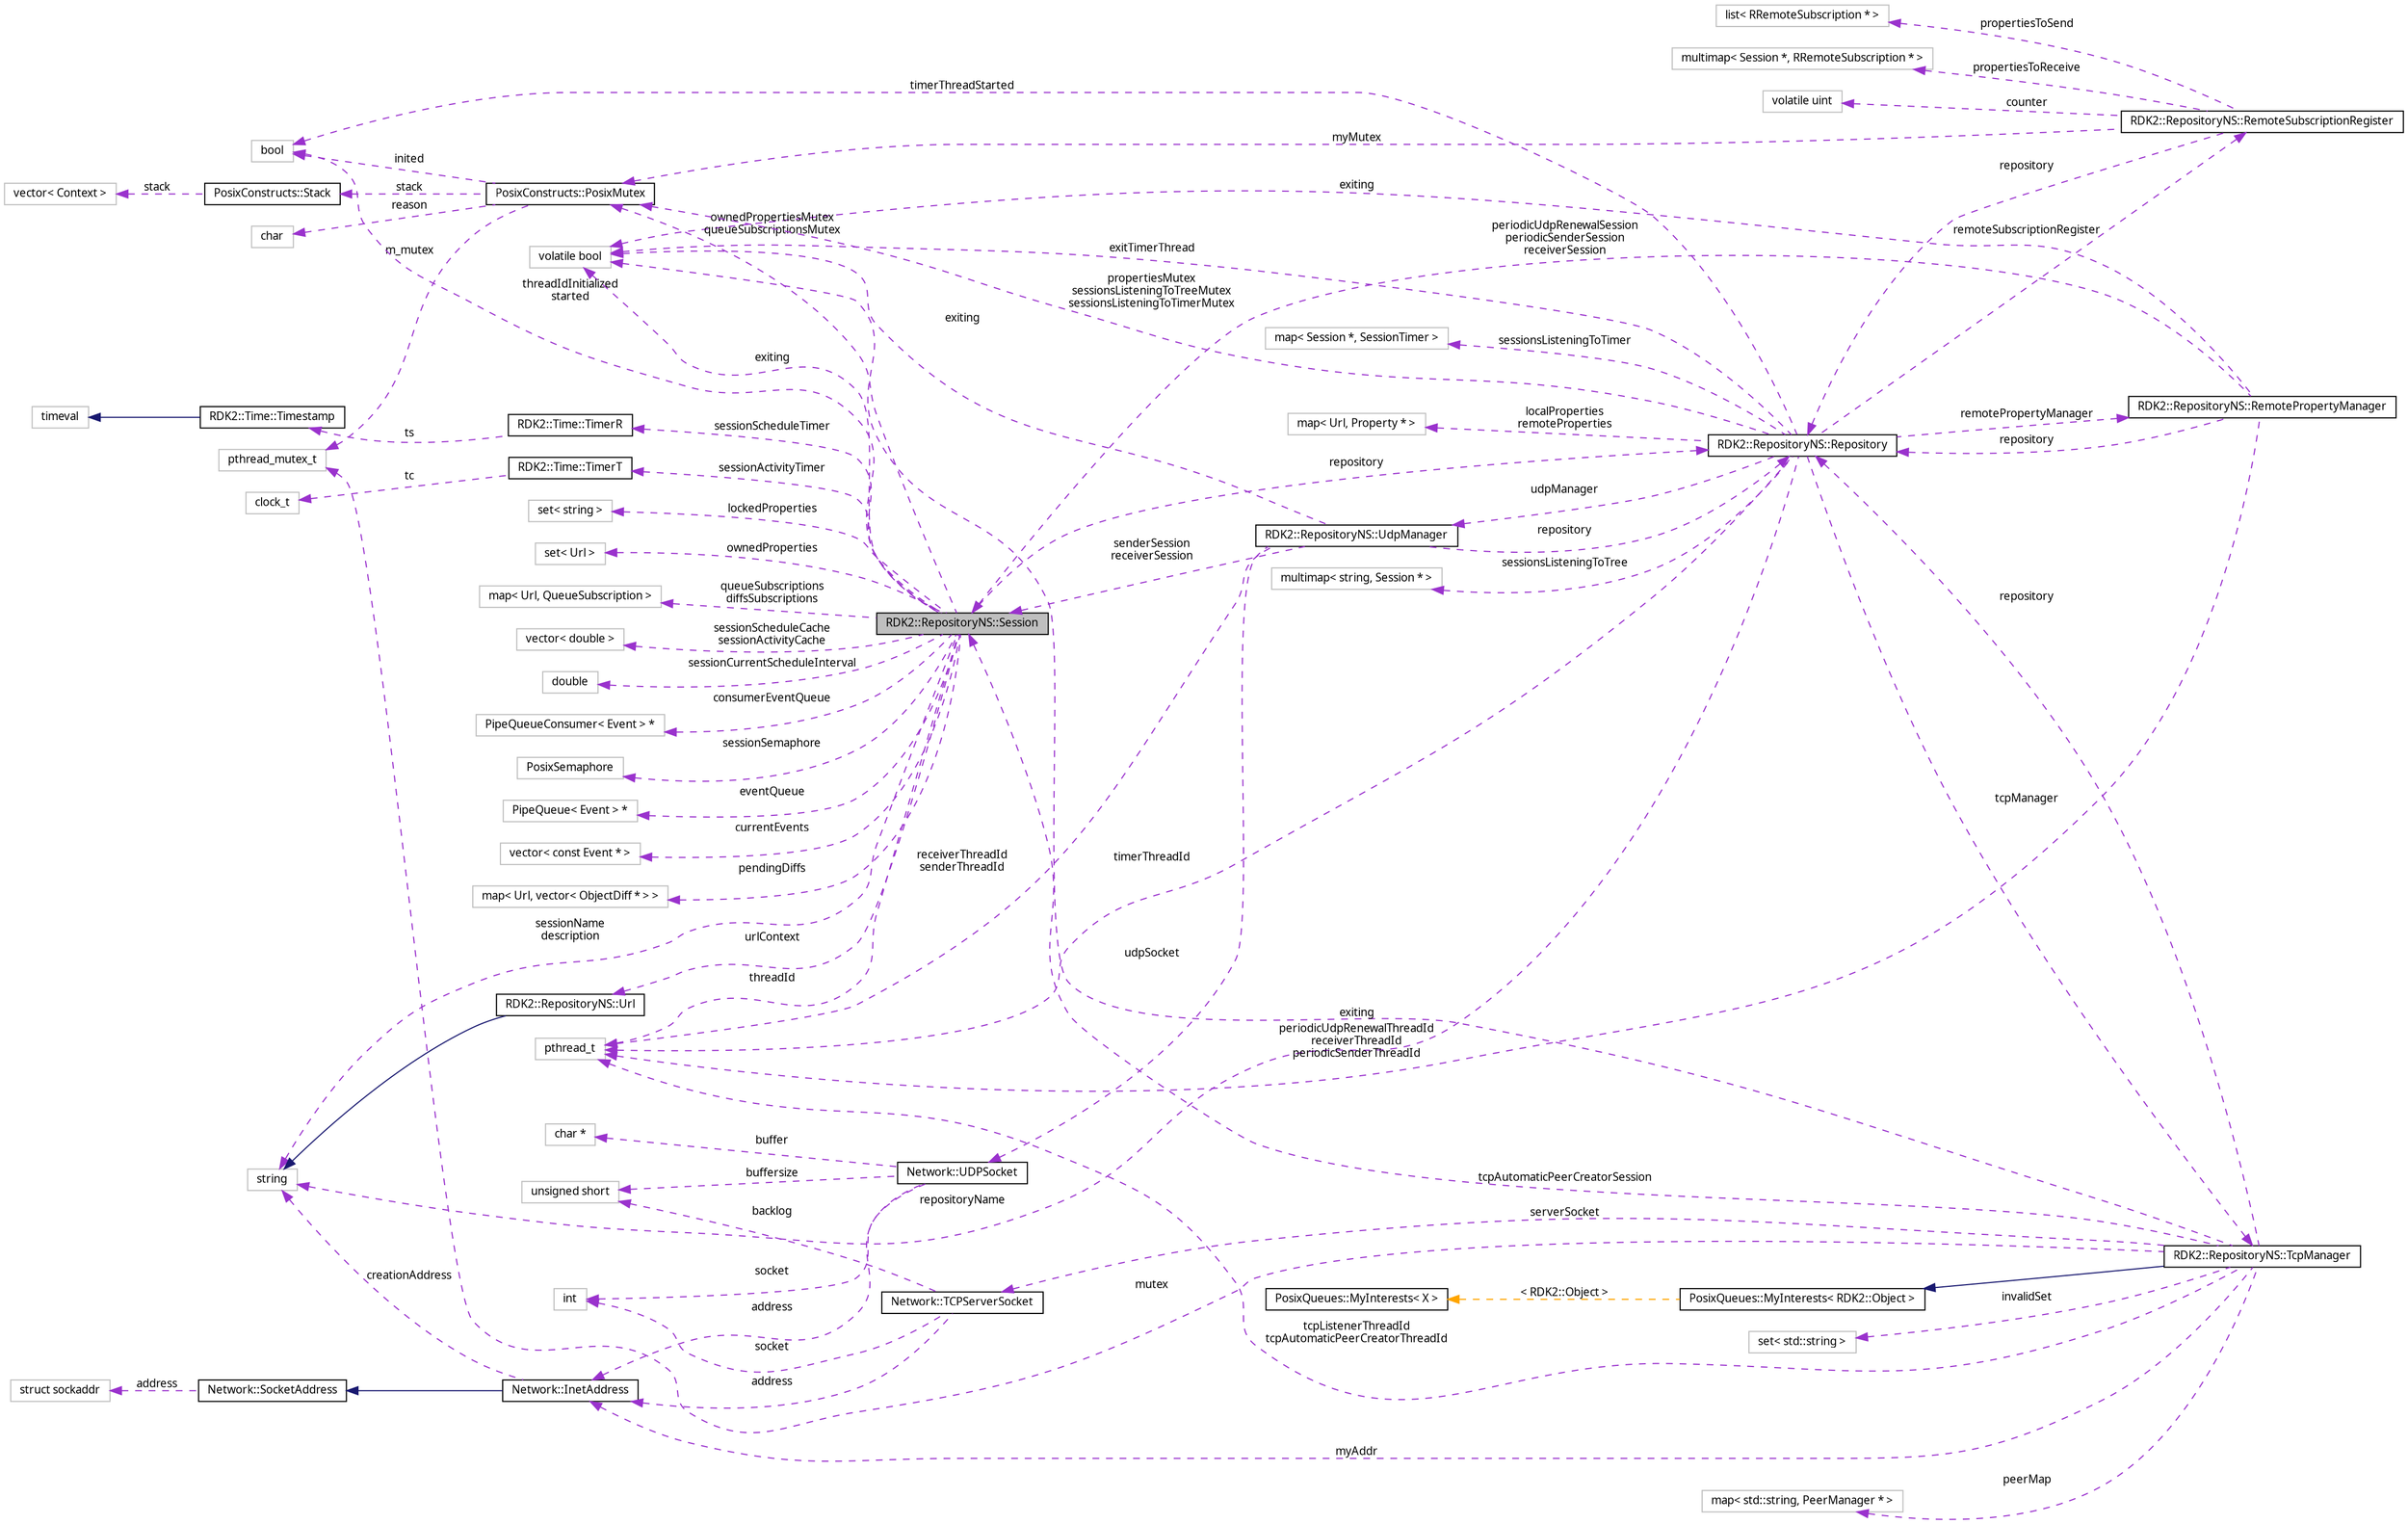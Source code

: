 digraph G
{
  edge [fontname="FreeSans.ttf",fontsize=10,labelfontname="FreeSans.ttf",labelfontsize=10];
  node [fontname="FreeSans.ttf",fontsize=10,shape=record];
  rankdir=LR;
  Node1 [label="RDK2::RepositoryNS::Session",height=0.2,width=0.4,color="black", fillcolor="grey75", style="filled" fontcolor="black"];
  Node2 -> Node1 [dir=back,color="darkorchid3",fontsize=10,style="dashed",label="sessionName\ndescription",fontname="FreeSans.ttf"];
  Node2 [label="string",height=0.2,width=0.4,color="grey75", fillcolor="white", style="filled"];
  Node3 -> Node1 [dir=back,color="darkorchid3",fontsize=10,style="dashed",label="sessionCurrentScheduleInterval",fontname="FreeSans.ttf"];
  Node3 [label="double",height=0.2,width=0.4,color="grey75", fillcolor="white", style="filled"];
  Node4 -> Node1 [dir=back,color="darkorchid3",fontsize=10,style="dashed",label="consumerEventQueue",fontname="FreeSans.ttf"];
  Node4 [label="PipeQueueConsumer\< Event \> *",height=0.2,width=0.4,color="grey75", fillcolor="white", style="filled"];
  Node5 -> Node1 [dir=back,color="darkorchid3",fontsize=10,style="dashed",label="sessionSemaphore",fontname="FreeSans.ttf"];
  Node5 [label="PosixSemaphore",height=0.2,width=0.4,color="grey75", fillcolor="white", style="filled"];
  Node6 -> Node1 [dir=back,color="darkorchid3",fontsize=10,style="dashed",label="eventQueue",fontname="FreeSans.ttf"];
  Node6 [label="PipeQueue\< Event \> *",height=0.2,width=0.4,color="grey75", fillcolor="white", style="filled"];
  Node7 -> Node1 [dir=back,color="darkorchid3",fontsize=10,style="dashed",label="currentEvents",fontname="FreeSans.ttf"];
  Node7 [label="vector\< const Event * \>",height=0.2,width=0.4,color="grey75", fillcolor="white", style="filled"];
  Node8 -> Node1 [dir=back,color="darkorchid3",fontsize=10,style="dashed",label="pendingDiffs",fontname="FreeSans.ttf"];
  Node8 [label="map\< Url, vector\< ObjectDiff * \> \>",height=0.2,width=0.4,color="grey75", fillcolor="white", style="filled"];
  Node9 -> Node1 [dir=back,color="darkorchid3",fontsize=10,style="dashed",label="urlContext",fontname="FreeSans.ttf"];
  Node9 [label="RDK2::RepositoryNS::Url",height=0.2,width=0.4,color="black", fillcolor="white", style="filled",URL="$class_r_d_k2_1_1_repository_n_s_1_1_url.html"];
  Node2 -> Node9 [dir=back,color="midnightblue",fontsize=10,style="solid",fontname="FreeSans.ttf"];
  Node10 -> Node1 [dir=back,color="darkorchid3",fontsize=10,style="dashed",label="sessionScheduleTimer",fontname="FreeSans.ttf"];
  Node10 [label="RDK2::Time::TimerR",height=0.2,width=0.4,color="black", fillcolor="white", style="filled",URL="$class_r_d_k2_1_1_time_1_1_timer_r.html",tooltip="This measures the real time."];
  Node11 -> Node10 [dir=back,color="darkorchid3",fontsize=10,style="dashed",label="ts",fontname="FreeSans.ttf"];
  Node11 [label="RDK2::Time::Timestamp",height=0.2,width=0.4,color="black", fillcolor="white", style="filled",URL="$struct_r_d_k2_1_1_time_1_1_timestamp.html"];
  Node12 -> Node11 [dir=back,color="midnightblue",fontsize=10,style="solid",fontname="FreeSans.ttf"];
  Node12 [label="timeval",height=0.2,width=0.4,color="grey75", fillcolor="white", style="filled"];
  Node13 -> Node1 [dir=back,color="darkorchid3",fontsize=10,style="dashed",label="repository",fontname="FreeSans.ttf"];
  Node13 [label="RDK2::RepositoryNS::Repository",height=0.2,width=0.4,color="black", fillcolor="white", style="filled",URL="$class_r_d_k2_1_1_repository_n_s_1_1_repository.html"];
  Node14 -> Node13 [dir=back,color="darkorchid3",fontsize=10,style="dashed",label="udpManager",fontname="FreeSans.ttf"];
  Node14 [label="RDK2::RepositoryNS::UdpManager",height=0.2,width=0.4,color="black", fillcolor="white", style="filled",URL="$class_r_d_k2_1_1_repository_n_s_1_1_udp_manager.html"];
  Node15 -> Node14 [dir=back,color="darkorchid3",fontsize=10,style="dashed",label="udpSocket",fontname="FreeSans.ttf"];
  Node15 [label="Network::UDPSocket",height=0.2,width=0.4,color="black", fillcolor="white", style="filled",URL="$class_network_1_1_u_d_p_socket.html"];
  Node16 -> Node15 [dir=back,color="darkorchid3",fontsize=10,style="dashed",label="buffersize",fontname="FreeSans.ttf"];
  Node16 [label="unsigned short",height=0.2,width=0.4,color="grey75", fillcolor="white", style="filled"];
  Node17 -> Node15 [dir=back,color="darkorchid3",fontsize=10,style="dashed",label="socket",fontname="FreeSans.ttf"];
  Node17 [label="int",height=0.2,width=0.4,color="grey75", fillcolor="white", style="filled"];
  Node18 -> Node15 [dir=back,color="darkorchid3",fontsize=10,style="dashed",label="buffer",fontname="FreeSans.ttf"];
  Node18 [label="char *",height=0.2,width=0.4,color="grey75", fillcolor="white", style="filled"];
  Node19 -> Node15 [dir=back,color="darkorchid3",fontsize=10,style="dashed",label="address",fontname="FreeSans.ttf"];
  Node19 [label="Network::InetAddress",height=0.2,width=0.4,color="black", fillcolor="white", style="filled",URL="$class_network_1_1_inet_address.html"];
  Node20 -> Node19 [dir=back,color="midnightblue",fontsize=10,style="solid",fontname="FreeSans.ttf"];
  Node20 [label="Network::SocketAddress",height=0.2,width=0.4,color="black", fillcolor="white", style="filled",URL="$class_network_1_1_socket_address.html"];
  Node21 -> Node20 [dir=back,color="darkorchid3",fontsize=10,style="dashed",label="address",fontname="FreeSans.ttf"];
  Node21 [label="struct sockaddr",height=0.2,width=0.4,color="grey75", fillcolor="white", style="filled"];
  Node2 -> Node19 [dir=back,color="darkorchid3",fontsize=10,style="dashed",label="creationAddress",fontname="FreeSans.ttf"];
  Node13 -> Node14 [dir=back,color="darkorchid3",fontsize=10,style="dashed",label="repository",fontname="FreeSans.ttf"];
  Node22 -> Node14 [dir=back,color="darkorchid3",fontsize=10,style="dashed",label="receiverThreadId\nsenderThreadId",fontname="FreeSans.ttf"];
  Node22 [label="pthread_t",height=0.2,width=0.4,color="grey75", fillcolor="white", style="filled"];
  Node1 -> Node14 [dir=back,color="darkorchid3",fontsize=10,style="dashed",label="senderSession\nreceiverSession",fontname="FreeSans.ttf"];
  Node23 -> Node14 [dir=back,color="darkorchid3",fontsize=10,style="dashed",label="exiting",fontname="FreeSans.ttf"];
  Node23 [label="volatile bool",height=0.2,width=0.4,color="grey75", fillcolor="white", style="filled"];
  Node24 -> Node13 [dir=back,color="darkorchid3",fontsize=10,style="dashed",label="localProperties\nremoteProperties",fontname="FreeSans.ttf"];
  Node24 [label="map\< Url, Property * \>",height=0.2,width=0.4,color="grey75", fillcolor="white", style="filled"];
  Node2 -> Node13 [dir=back,color="darkorchid3",fontsize=10,style="dashed",label="repositoryName",fontname="FreeSans.ttf"];
  Node25 -> Node13 [dir=back,color="darkorchid3",fontsize=10,style="dashed",label="remoteSubscriptionRegister",fontname="FreeSans.ttf"];
  Node25 [label="RDK2::RepositoryNS::RemoteSubscriptionRegister",height=0.2,width=0.4,color="black", fillcolor="white", style="filled",URL="$class_r_d_k2_1_1_repository_n_s_1_1_remote_subscription_register.html"];
  Node13 -> Node25 [dir=back,color="darkorchid3",fontsize=10,style="dashed",label="repository",fontname="FreeSans.ttf"];
  Node26 -> Node25 [dir=back,color="darkorchid3",fontsize=10,style="dashed",label="propertiesToSend",fontname="FreeSans.ttf"];
  Node26 [label="list\< RRemoteSubscription * \>",height=0.2,width=0.4,color="grey75", fillcolor="white", style="filled"];
  Node27 -> Node25 [dir=back,color="darkorchid3",fontsize=10,style="dashed",label="propertiesToReceive",fontname="FreeSans.ttf"];
  Node27 [label="multimap\< Session *, RRemoteSubscription * \>",height=0.2,width=0.4,color="grey75", fillcolor="white", style="filled"];
  Node28 -> Node25 [dir=back,color="darkorchid3",fontsize=10,style="dashed",label="myMutex",fontname="FreeSans.ttf"];
  Node28 [label="PosixConstructs::PosixMutex",height=0.2,width=0.4,color="black", fillcolor="white", style="filled",URL="$class_posix_constructs_1_1_posix_mutex.html",tooltip="Note: a mutex locked by a thread MUST be unlocked by the same thread."];
  Node29 -> Node28 [dir=back,color="darkorchid3",fontsize=10,style="dashed",label="reason",fontname="FreeSans.ttf"];
  Node29 [label="char",height=0.2,width=0.4,color="grey75", fillcolor="white", style="filled"];
  Node30 -> Node28 [dir=back,color="darkorchid3",fontsize=10,style="dashed",label="m_mutex",fontname="FreeSans.ttf"];
  Node30 [label="pthread_mutex_t",height=0.2,width=0.4,color="grey75", fillcolor="white", style="filled"];
  Node31 -> Node28 [dir=back,color="darkorchid3",fontsize=10,style="dashed",label="inited",fontname="FreeSans.ttf"];
  Node31 [label="bool",height=0.2,width=0.4,color="grey75", fillcolor="white", style="filled"];
  Node32 -> Node28 [dir=back,color="darkorchid3",fontsize=10,style="dashed",label="stack",fontname="FreeSans.ttf"];
  Node32 [label="PosixConstructs::Stack",height=0.2,width=0.4,color="black", fillcolor="white", style="filled",URL="$struct_posix_constructs_1_1_stack.html"];
  Node33 -> Node32 [dir=back,color="darkorchid3",fontsize=10,style="dashed",label="stack",fontname="FreeSans.ttf"];
  Node33 [label="vector\< Context \>",height=0.2,width=0.4,color="grey75", fillcolor="white", style="filled"];
  Node34 -> Node25 [dir=back,color="darkorchid3",fontsize=10,style="dashed",label="counter",fontname="FreeSans.ttf"];
  Node34 [label="volatile uint",height=0.2,width=0.4,color="grey75", fillcolor="white", style="filled"];
  Node22 -> Node13 [dir=back,color="darkorchid3",fontsize=10,style="dashed",label="timerThreadId",fontname="FreeSans.ttf"];
  Node35 -> Node13 [dir=back,color="darkorchid3",fontsize=10,style="dashed",label="sessionsListeningToTree",fontname="FreeSans.ttf"];
  Node35 [label="multimap\< string, Session * \>",height=0.2,width=0.4,color="grey75", fillcolor="white", style="filled"];
  Node31 -> Node13 [dir=back,color="darkorchid3",fontsize=10,style="dashed",label="timerThreadStarted",fontname="FreeSans.ttf"];
  Node36 -> Node13 [dir=back,color="darkorchid3",fontsize=10,style="dashed",label="remotePropertyManager",fontname="FreeSans.ttf"];
  Node36 [label="RDK2::RepositoryNS::RemotePropertyManager",height=0.2,width=0.4,color="black", fillcolor="white", style="filled",URL="$class_r_d_k2_1_1_repository_n_s_1_1_remote_property_manager.html"];
  Node13 -> Node36 [dir=back,color="darkorchid3",fontsize=10,style="dashed",label="repository",fontname="FreeSans.ttf"];
  Node22 -> Node36 [dir=back,color="darkorchid3",fontsize=10,style="dashed",label="periodicUdpRenewalThreadId\nreceiverThreadId\nperiodicSenderThreadId",fontname="FreeSans.ttf"];
  Node1 -> Node36 [dir=back,color="darkorchid3",fontsize=10,style="dashed",label="periodicUdpRenewalSession\nperiodicSenderSession\nreceiverSession",fontname="FreeSans.ttf"];
  Node23 -> Node36 [dir=back,color="darkorchid3",fontsize=10,style="dashed",label="exiting",fontname="FreeSans.ttf"];
  Node28 -> Node13 [dir=back,color="darkorchid3",fontsize=10,style="dashed",label="propertiesMutex\nsessionsListeningToTreeMutex\nsessionsListeningToTimerMutex",fontname="FreeSans.ttf"];
  Node37 -> Node13 [dir=back,color="darkorchid3",fontsize=10,style="dashed",label="tcpManager",fontname="FreeSans.ttf"];
  Node37 [label="RDK2::RepositoryNS::TcpManager",height=0.2,width=0.4,color="black", fillcolor="white", style="filled",URL="$class_r_d_k2_1_1_repository_n_s_1_1_tcp_manager.html"];
  Node38 -> Node37 [dir=back,color="midnightblue",fontsize=10,style="solid",fontname="FreeSans.ttf"];
  Node38 [label="PosixQueues::MyInterests\< RDK2::Object \>",height=0.2,width=0.4,color="black", fillcolor="white", style="filled",URL="$struct_posix_queues_1_1_my_interests.html"];
  Node39 -> Node38 [dir=back,color="orange",fontsize=10,style="dashed",label="\< RDK2::Object \>",fontname="FreeSans.ttf"];
  Node39 [label="PosixQueues::MyInterests\< X \>",height=0.2,width=0.4,color="black", fillcolor="white", style="filled",URL="$struct_posix_queues_1_1_my_interests.html"];
  Node40 -> Node37 [dir=back,color="darkorchid3",fontsize=10,style="dashed",label="peerMap",fontname="FreeSans.ttf"];
  Node40 [label="map\< std::string, PeerManager * \>",height=0.2,width=0.4,color="grey75", fillcolor="white", style="filled"];
  Node30 -> Node37 [dir=back,color="darkorchid3",fontsize=10,style="dashed",label="mutex",fontname="FreeSans.ttf"];
  Node13 -> Node37 [dir=back,color="darkorchid3",fontsize=10,style="dashed",label="repository",fontname="FreeSans.ttf"];
  Node41 -> Node37 [dir=back,color="darkorchid3",fontsize=10,style="dashed",label="serverSocket",fontname="FreeSans.ttf"];
  Node41 [label="Network::TCPServerSocket",height=0.2,width=0.4,color="black", fillcolor="white", style="filled",URL="$class_network_1_1_t_c_p_server_socket.html"];
  Node16 -> Node41 [dir=back,color="darkorchid3",fontsize=10,style="dashed",label="backlog",fontname="FreeSans.ttf"];
  Node17 -> Node41 [dir=back,color="darkorchid3",fontsize=10,style="dashed",label="socket",fontname="FreeSans.ttf"];
  Node19 -> Node41 [dir=back,color="darkorchid3",fontsize=10,style="dashed",label="address",fontname="FreeSans.ttf"];
  Node22 -> Node37 [dir=back,color="darkorchid3",fontsize=10,style="dashed",label="tcpListenerThreadId\ntcpAutomaticPeerCreatorThreadId",fontname="FreeSans.ttf"];
  Node1 -> Node37 [dir=back,color="darkorchid3",fontsize=10,style="dashed",label="tcpAutomaticPeerCreatorSession",fontname="FreeSans.ttf"];
  Node42 -> Node37 [dir=back,color="darkorchid3",fontsize=10,style="dashed",label="invalidSet",fontname="FreeSans.ttf"];
  Node42 [label="set\< std::string \>",height=0.2,width=0.4,color="grey75", fillcolor="white", style="filled"];
  Node19 -> Node37 [dir=back,color="darkorchid3",fontsize=10,style="dashed",label="myAddr",fontname="FreeSans.ttf"];
  Node23 -> Node37 [dir=back,color="darkorchid3",fontsize=10,style="dashed",label="exiting",fontname="FreeSans.ttf"];
  Node43 -> Node13 [dir=back,color="darkorchid3",fontsize=10,style="dashed",label="sessionsListeningToTimer",fontname="FreeSans.ttf"];
  Node43 [label="map\< Session *, SessionTimer \>",height=0.2,width=0.4,color="grey75", fillcolor="white", style="filled"];
  Node23 -> Node13 [dir=back,color="darkorchid3",fontsize=10,style="dashed",label="exitTimerThread",fontname="FreeSans.ttf"];
  Node44 -> Node1 [dir=back,color="darkorchid3",fontsize=10,style="dashed",label="sessionActivityTimer",fontname="FreeSans.ttf"];
  Node44 [label="RDK2::Time::TimerT",height=0.2,width=0.4,color="black", fillcolor="white", style="filled",URL="$class_r_d_k2_1_1_time_1_1_timer_t.html",tooltip="This measures the thread time."];
  Node45 -> Node44 [dir=back,color="darkorchid3",fontsize=10,style="dashed",label="tc",fontname="FreeSans.ttf"];
  Node45 [label="clock_t",height=0.2,width=0.4,color="grey75", fillcolor="white", style="filled"];
  Node22 -> Node1 [dir=back,color="darkorchid3",fontsize=10,style="dashed",label="threadId",fontname="FreeSans.ttf"];
  Node31 -> Node1 [dir=back,color="darkorchid3",fontsize=10,style="dashed",label="threadIdInitialized\nstarted",fontname="FreeSans.ttf"];
  Node46 -> Node1 [dir=back,color="darkorchid3",fontsize=10,style="dashed",label="lockedProperties",fontname="FreeSans.ttf"];
  Node46 [label="set\< string \>",height=0.2,width=0.4,color="grey75", fillcolor="white", style="filled"];
  Node28 -> Node1 [dir=back,color="darkorchid3",fontsize=10,style="dashed",label="ownedPropertiesMutex\nqueueSubscriptionsMutex",fontname="FreeSans.ttf"];
  Node47 -> Node1 [dir=back,color="darkorchid3",fontsize=10,style="dashed",label="ownedProperties",fontname="FreeSans.ttf"];
  Node47 [label="set\< Url \>",height=0.2,width=0.4,color="grey75", fillcolor="white", style="filled"];
  Node48 -> Node1 [dir=back,color="darkorchid3",fontsize=10,style="dashed",label="queueSubscriptions\ndiffsSubscriptions",fontname="FreeSans.ttf"];
  Node48 [label="map\< Url, QueueSubscription \>",height=0.2,width=0.4,color="grey75", fillcolor="white", style="filled"];
  Node23 -> Node1 [dir=back,color="darkorchid3",fontsize=10,style="dashed",label="exiting",fontname="FreeSans.ttf"];
  Node49 -> Node1 [dir=back,color="darkorchid3",fontsize=10,style="dashed",label="sessionScheduleCache\nsessionActivityCache",fontname="FreeSans.ttf"];
  Node49 [label="vector\< double \>",height=0.2,width=0.4,color="grey75", fillcolor="white", style="filled"];
}
